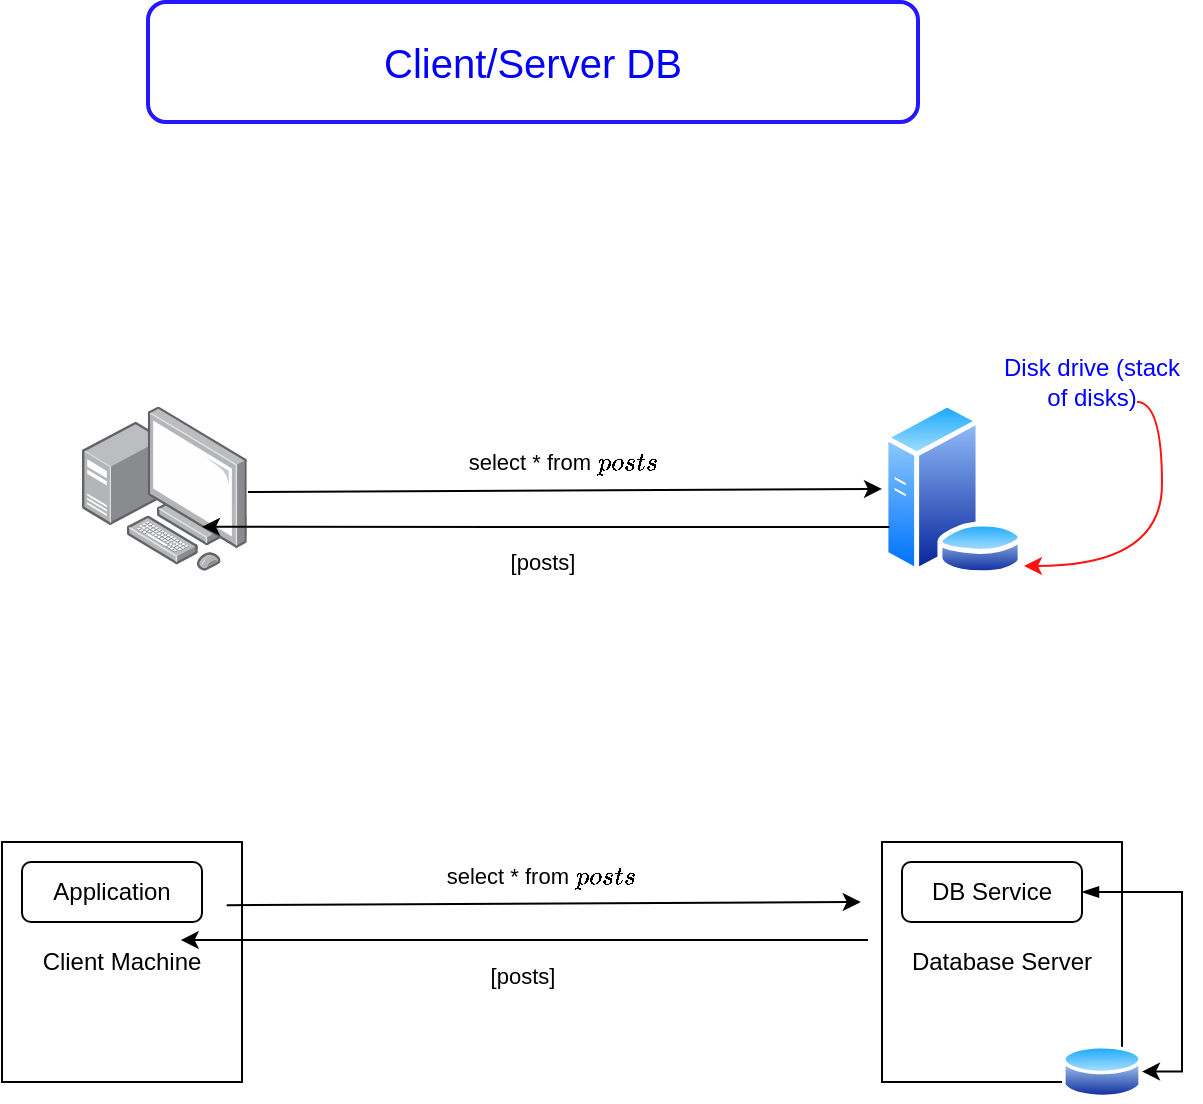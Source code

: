 <mxfile version="13.6.2" type="device" pages="4"><diagram id="535jIaAnYmbFfIY-fmwr" name="Client/Server DB"><mxGraphModel dx="1106" dy="900" grid="1" gridSize="10" guides="1" tooltips="1" connect="1" arrows="1" fold="1" page="1" pageScale="1" pageWidth="850" pageHeight="1100" math="0" shadow="0"><root><mxCell id="bosU0lAAXiq1cYPxXi9d-0"/><mxCell id="bosU0lAAXiq1cYPxXi9d-1" parent="bosU0lAAXiq1cYPxXi9d-0"/><mxCell id="bosU0lAAXiq1cYPxXi9d-2" value="" style="points=[];aspect=fixed;html=1;align=center;shadow=0;dashed=0;image;image=img/lib/allied_telesis/computer_and_terminals/Personal_Computer_with_Server.svg;" parent="bosU0lAAXiq1cYPxXi9d-1" vertex="1"><mxGeometry x="200" y="242.1" width="82.4" height="82.4" as="geometry"/></mxCell><mxCell id="bosU0lAAXiq1cYPxXi9d-3" value="" style="aspect=fixed;perimeter=ellipsePerimeter;html=1;align=center;shadow=0;dashed=0;spacingTop=3;image;image=img/lib/active_directory/database_server.svg;" parent="bosU0lAAXiq1cYPxXi9d-1" vertex="1"><mxGeometry x="600" y="240" width="71" height="86.59" as="geometry"/></mxCell><mxCell id="bosU0lAAXiq1cYPxXi9d-4" value="select * from `posts`" style="endArrow=classic;html=1;exitX=1.007;exitY=0.521;exitDx=0;exitDy=0;exitPerimeter=0;" parent="bosU0lAAXiq1cYPxXi9d-1" source="bosU0lAAXiq1cYPxXi9d-2" target="bosU0lAAXiq1cYPxXi9d-3" edge="1"><mxGeometry x="-0.009" y="14" width="50" height="50" relative="1" as="geometry"><mxPoint x="460" y="520" as="sourcePoint"/><mxPoint x="510" y="470" as="targetPoint"/><mxPoint as="offset"/></mxGeometry></mxCell><mxCell id="bosU0lAAXiq1cYPxXi9d-5" value="[posts]" style="endArrow=classic;html=1;exitX=0;exitY=0.75;exitDx=0;exitDy=0;entryX=0.728;entryY=0.732;entryDx=0;entryDy=0;entryPerimeter=0;" parent="bosU0lAAXiq1cYPxXi9d-1" source="bosU0lAAXiq1cYPxXi9d-3" target="bosU0lAAXiq1cYPxXi9d-2" edge="1"><mxGeometry x="0.011" y="18" width="50" height="50" relative="1" as="geometry"><mxPoint x="460" y="520" as="sourcePoint"/><mxPoint x="510" y="470" as="targetPoint"/><mxPoint as="offset"/></mxGeometry></mxCell><mxCell id="bosU0lAAXiq1cYPxXi9d-6" value="Client Machine" style="whiteSpace=wrap;html=1;aspect=fixed;" parent="bosU0lAAXiq1cYPxXi9d-1" vertex="1"><mxGeometry x="160" y="460" width="120" height="120" as="geometry"/></mxCell><mxCell id="bosU0lAAXiq1cYPxXi9d-7" value="select * from `posts`" style="endArrow=classic;html=1;exitX=1.007;exitY=0.521;exitDx=0;exitDy=0;exitPerimeter=0;" parent="bosU0lAAXiq1cYPxXi9d-1" edge="1"><mxGeometry x="-0.009" y="14" width="50" height="50" relative="1" as="geometry"><mxPoint x="272.357" y="491.63" as="sourcePoint"/><mxPoint x="589.38" y="489.996" as="targetPoint"/><mxPoint as="offset"/></mxGeometry></mxCell><mxCell id="bosU0lAAXiq1cYPxXi9d-8" value="[posts]" style="endArrow=classic;html=1;exitX=0;exitY=0.75;exitDx=0;exitDy=0;entryX=0.728;entryY=0.732;entryDx=0;entryDy=0;entryPerimeter=0;" parent="bosU0lAAXiq1cYPxXi9d-1" edge="1"><mxGeometry x="0.011" y="18" width="50" height="50" relative="1" as="geometry"><mxPoint x="593.026" y="509.007" as="sourcePoint"/><mxPoint x="249.367" y="509.017" as="targetPoint"/><mxPoint as="offset"/></mxGeometry></mxCell><mxCell id="bosU0lAAXiq1cYPxXi9d-9" value="Application" style="rounded=1;whiteSpace=wrap;html=1;" parent="bosU0lAAXiq1cYPxXi9d-1" vertex="1"><mxGeometry x="170" y="470" width="90" height="30" as="geometry"/></mxCell><mxCell id="bosU0lAAXiq1cYPxXi9d-10" value="Database Server" style="whiteSpace=wrap;html=1;aspect=fixed;" parent="bosU0lAAXiq1cYPxXi9d-1" vertex="1"><mxGeometry x="600" y="460" width="120" height="120" as="geometry"/></mxCell><mxCell id="bosU0lAAXiq1cYPxXi9d-11" value="" style="aspect=fixed;perimeter=ellipsePerimeter;html=1;align=center;shadow=0;dashed=0;spacingTop=3;image;image=img/lib/active_directory/database.svg;" parent="bosU0lAAXiq1cYPxXi9d-1" vertex="1"><mxGeometry x="690" y="560" width="40" height="29.6" as="geometry"/></mxCell><mxCell id="bosU0lAAXiq1cYPxXi9d-12" style="edgeStyle=orthogonalEdgeStyle;rounded=0;orthogonalLoop=1;jettySize=auto;html=1;entryX=1;entryY=0.5;entryDx=0;entryDy=0;exitX=1;exitY=0.5;exitDx=0;exitDy=0;startArrow=blockThin;startFill=1;" parent="bosU0lAAXiq1cYPxXi9d-1" source="bosU0lAAXiq1cYPxXi9d-13" target="bosU0lAAXiq1cYPxXi9d-11" edge="1"><mxGeometry relative="1" as="geometry"/></mxCell><mxCell id="bosU0lAAXiq1cYPxXi9d-13" value="DB Service" style="rounded=1;whiteSpace=wrap;html=1;" parent="bosU0lAAXiq1cYPxXi9d-1" vertex="1"><mxGeometry x="610" y="470" width="90" height="30" as="geometry"/></mxCell><mxCell id="bosU0lAAXiq1cYPxXi9d-14" style="edgeStyle=orthogonalEdgeStyle;curved=1;rounded=0;orthogonalLoop=1;jettySize=auto;html=1;exitX=0.75;exitY=1;exitDx=0;exitDy=0;startArrow=none;startFill=0;strokeColor=#FF1212;strokeWidth=1;fillColor=#FF0505;fontSize=12;fontColor=#0000FF;" parent="bosU0lAAXiq1cYPxXi9d-1" source="bosU0lAAXiq1cYPxXi9d-15" edge="1"><mxGeometry relative="1" as="geometry"><mxPoint x="671" y="322" as="targetPoint"/><Array as="points"><mxPoint x="740" y="240"/><mxPoint x="740" y="322"/></Array></mxGeometry></mxCell><mxCell id="bosU0lAAXiq1cYPxXi9d-15" value="Disk drive (stack of disks)" style="text;html=1;strokeColor=none;fillColor=none;align=center;verticalAlign=middle;whiteSpace=wrap;rounded=0;fontSize=12;fontColor=#0000FF;" parent="bosU0lAAXiq1cYPxXi9d-1" vertex="1"><mxGeometry x="660" y="220" width="90" height="20" as="geometry"/></mxCell><mxCell id="Mg0Tv42Y7-0YUnyx9uJ5-0" value="Client/Server DB" style="rounded=1;whiteSpace=wrap;html=1;strokeWidth=2;fillColor=none;fontSize=20;fontColor=#0000FF;strokeColor=#2617FF;" parent="bosU0lAAXiq1cYPxXi9d-1" vertex="1"><mxGeometry x="233" y="40" width="385" height="60" as="geometry"/></mxCell></root></mxGraphModel></diagram><diagram id="C5RBs43oDa-KdzZeNtuy" name="File-based DB"><mxGraphModel dx="1426" dy="842" grid="1" gridSize="10" guides="1" tooltips="1" connect="1" arrows="1" fold="1" page="1" pageScale="1" pageWidth="827" pageHeight="1169" math="0" shadow="0">&#xa;      <root>&#xa;        <mxCell id="WIyWlLk6GJQsqaUBKTNV-0"/>&#xa;        <mxCell id="WIyWlLk6GJQsqaUBKTNV-1" parent="WIyWlLk6GJQsqaUBKTNV-0"/>&#xa;        <mxCell id="sINU_W-0aVp5hmcY1Ufi-14" style="edgeStyle=orthogonalEdgeStyle;rounded=0;orthogonalLoop=1;jettySize=auto;html=1;startArrow=blockThin;startFill=1;" edge="1" parent="WIyWlLk6GJQsqaUBKTNV-1" source="sINU_W-0aVp5hmcY1Ufi-2" target="sINU_W-0aVp5hmcY1Ufi-2">&#xa;          <mxGeometry relative="1" as="geometry">&#xa;            <mxPoint x="340" y="420" as="targetPoint"/>&#xa;            <Array as="points">&#xa;              <mxPoint x="640" y="390"/>&#xa;            </Array>&#xa;          </mxGeometry>&#xa;        </mxCell>&#xa;        <mxCell id="sINU_W-0aVp5hmcY1Ufi-2" value="" style="points=[];aspect=fixed;html=1;align=center;shadow=0;dashed=0;image;image=img/lib/allied_telesis/computer_and_terminals/Personal_Computer_with_Server.svg;" vertex="1" parent="WIyWlLk6GJQsqaUBKTNV-1">&#xa;          <mxGeometry x="280" y="330" width="82.4" height="82.4" as="geometry"/>&#xa;        </mxCell>&#xa;        <mxCell id="sINU_W-0aVp5hmcY1Ufi-3" value="" style="aspect=fixed;perimeter=ellipsePerimeter;html=1;align=center;shadow=0;dashed=0;spacingTop=3;image;image=img/lib/active_directory/database.svg;" vertex="1" parent="WIyWlLk6GJQsqaUBKTNV-1">&#xa;          <mxGeometry x="250" y="370" width="40" height="29.6" as="geometry"/>&#xa;        </mxCell>&#xa;        <mxCell id="sINU_W-0aVp5hmcY1Ufi-15" value="Client Machine" style="whiteSpace=wrap;html=1;aspect=fixed;" vertex="1" parent="WIyWlLk6GJQsqaUBKTNV-1">&#xa;          <mxGeometry x="280" y="600" width="190" height="190" as="geometry"/>&#xa;        </mxCell>&#xa;        <mxCell id="sINU_W-0aVp5hmcY1Ufi-16" value="Application" style="rounded=1;whiteSpace=wrap;html=1;" vertex="1" parent="WIyWlLk6GJQsqaUBKTNV-1">&#xa;          <mxGeometry x="290" y="610" width="170" height="30" as="geometry"/>&#xa;        </mxCell>&#xa;        <mxCell id="sINU_W-0aVp5hmcY1Ufi-17" value="" style="aspect=fixed;perimeter=ellipsePerimeter;html=1;align=center;shadow=0;dashed=0;spacingTop=3;image;image=img/lib/active_directory/database.svg;" vertex="1" parent="WIyWlLk6GJQsqaUBKTNV-1">&#xa;          <mxGeometry x="460" y="740" width="54.05" height="40" as="geometry"/>&#xa;        </mxCell>&#xa;        <mxCell id="7XNnbv8hsG_1OXoC5hqW-5" value="select * from `posts" style="text;html=1;strokeColor=none;fillColor=none;align=center;verticalAlign=middle;whiteSpace=wrap;rounded=0;fontSize=12;fontColor=#0000FF;" vertex="1" parent="WIyWlLk6GJQsqaUBKTNV-1">&#xa;          <mxGeometry x="420" y="330" width="120" height="20" as="geometry"/>&#xa;        </mxCell>&#xa;        <mxCell id="7XNnbv8hsG_1OXoC5hqW-7" value="[posts]" style="text;html=1;strokeColor=none;fillColor=none;align=center;verticalAlign=middle;whiteSpace=wrap;rounded=0;fontSize=12;fontColor=#0000FF;" vertex="1" parent="WIyWlLk6GJQsqaUBKTNV-1">&#xa;          <mxGeometry x="440" y="392.4" width="120" height="20" as="geometry"/>&#xa;        </mxCell>&#xa;        <mxCell id="7XNnbv8hsG_1OXoC5hqW-8" style="edgeStyle=orthogonalEdgeStyle;rounded=0;orthogonalLoop=1;jettySize=auto;html=1;startArrow=blockThin;startFill=1;entryX=1;entryY=0.25;entryDx=0;entryDy=0;exitX=1;exitY=0.5;exitDx=0;exitDy=0;" edge="1" parent="WIyWlLk6GJQsqaUBKTNV-1" source="sINU_W-0aVp5hmcY1Ufi-16" target="sINU_W-0aVp5hmcY1Ufi-17">&#xa;          <mxGeometry relative="1" as="geometry">&#xa;            <mxPoint x="352.4" y="560" as="targetPoint"/>&#xa;            <mxPoint x="352.4" y="522.4" as="sourcePoint"/>&#xa;            <Array as="points">&#xa;              <mxPoint x="630" y="625"/>&#xa;              <mxPoint x="630" y="751"/>&#xa;            </Array>&#xa;          </mxGeometry>&#xa;        </mxCell>&#xa;        <mxCell id="7XNnbv8hsG_1OXoC5hqW-10" value="select * from `posts" style="text;html=1;strokeColor=none;fillColor=none;align=center;verticalAlign=middle;whiteSpace=wrap;rounded=0;fontSize=12;fontColor=#0000FF;" vertex="1" parent="WIyWlLk6GJQsqaUBKTNV-1">&#xa;          <mxGeometry x="500" y="600" width="120" height="20" as="geometry"/>&#xa;        </mxCell>&#xa;        <mxCell id="7XNnbv8hsG_1OXoC5hqW-12" value="[posts]" style="text;html=1;strokeColor=none;fillColor=none;align=center;verticalAlign=middle;whiteSpace=wrap;rounded=0;fontSize=12;fontColor=#0000FF;" vertex="1" parent="WIyWlLk6GJQsqaUBKTNV-1">&#xa;          <mxGeometry x="510" y="760" width="120" height="20" as="geometry"/>&#xa;        </mxCell>&#xa;        <mxCell id="RgpZk7JZQ5d2M3glFQTo-0" value="File-based DB" style="rounded=1;whiteSpace=wrap;html=1;strokeWidth=2;fillColor=none;fontSize=20;fontColor=#0000FF;strokeColor=#2617FF;" vertex="1" parent="WIyWlLk6GJQsqaUBKTNV-1">&#xa;          <mxGeometry x="233" y="40" width="385" height="60" as="geometry"/>&#xa;        </mxCell>&#xa;      </root>&#xa;    </mxGraphModel></diagram><diagram id="Rt2idcS5UanygktmBUxr" name="File-based DB with Raw SQL"><mxGraphModel dx="1426" dy="842" grid="1" gridSize="10" guides="1" tooltips="1" connect="1" arrows="1" fold="1" page="1" pageScale="1" pageWidth="850" pageHeight="1100" math="0" shadow="0">&#xa;      <root>&#xa;        <mxCell id="48dqMW29AaX_sZPMYH46-0"/>&#xa;        <mxCell id="48dqMW29AaX_sZPMYH46-1" parent="48dqMW29AaX_sZPMYH46-0"/>&#xa;        <mxCell id="48dqMW29AaX_sZPMYH46-2" value="" style="rounded=1;whiteSpace=wrap;html=1;" vertex="1" parent="48dqMW29AaX_sZPMYH46-1">&#xa;          <mxGeometry x="160" y="390" width="550" height="320" as="geometry"/>&#xa;        </mxCell>&#xa;        <mxCell id="48dqMW29AaX_sZPMYH46-3" value="" style="shape=cube;whiteSpace=wrap;html=1;boundedLbl=1;backgroundOutline=1;darkOpacity=0.05;darkOpacity2=0.1;" vertex="1" parent="48dqMW29AaX_sZPMYH46-1">&#xa;          <mxGeometry x="170" y="410" width="410" height="280" as="geometry"/>&#xa;        </mxCell>&#xa;        <mxCell id="M9dh-8qWz-MCQfVXo83x-0" value="" style="aspect=fixed;perimeter=ellipsePerimeter;html=1;align=center;shadow=0;dashed=0;spacingTop=3;image;image=img/lib/active_directory/database.svg;" vertex="1" parent="48dqMW29AaX_sZPMYH46-1">&#xa;          <mxGeometry x="620" y="570" width="121.61" height="90" as="geometry"/>&#xa;        </mxCell>&#xa;        <mxCell id="M9dh-8qWz-MCQfVXo83x-4" value="SQL&lt;br style=&quot;font-size: 12px;&quot;&gt;Command&lt;br style=&quot;font-size: 12px;&quot;&gt;&lt;font color=&quot;#0000ff&quot; style=&quot;font-size: 12px;&quot;&gt;(select * from `posts`)&lt;/font&gt;" style="edgeStyle=orthogonalEdgeStyle;rounded=0;orthogonalLoop=1;jettySize=auto;html=1;exitX=1;exitY=0.5;exitDx=0;exitDy=0;entryX=0;entryY=0.5;entryDx=0;entryDy=0;startArrow=blockThin;startFill=1;fontSize=12;" edge="1" parent="48dqMW29AaX_sZPMYH46-1" source="M9dh-8qWz-MCQfVXo83x-1" target="M9dh-8qWz-MCQfVXo83x-2">&#xa;          <mxGeometry relative="1" as="geometry"/>&#xa;        </mxCell>&#xa;        <mxCell id="M9dh-8qWz-MCQfVXo83x-1" value="Application" style="shape=process;whiteSpace=wrap;html=1;backgroundOutline=1;" vertex="1" parent="48dqMW29AaX_sZPMYH46-1">&#xa;          <mxGeometry x="192" y="450" width="120" height="60" as="geometry"/>&#xa;        </mxCell>&#xa;        <mxCell id="M9dh-8qWz-MCQfVXo83x-3" style="edgeStyle=orthogonalEdgeStyle;rounded=0;orthogonalLoop=1;jettySize=auto;html=1;startArrow=blockThin;startFill=1;" edge="1" parent="48dqMW29AaX_sZPMYH46-1" source="M9dh-8qWz-MCQfVXo83x-2" target="M9dh-8qWz-MCQfVXo83x-0">&#xa;          <mxGeometry relative="1" as="geometry"/>&#xa;        </mxCell>&#xa;        <mxCell id="M9dh-8qWz-MCQfVXo83x-2" value="DB Driver" style="shape=process;whiteSpace=wrap;html=1;backgroundOutline=1;" vertex="1" parent="48dqMW29AaX_sZPMYH46-1">&#xa;          <mxGeometry x="458" y="450" width="120" height="60" as="geometry"/>&#xa;        </mxCell>&#xa;        <mxCell id="H-8tZZU-TxMJIMdXUNRk-0" value="File-Based DB With Raw SQL" style="rounded=1;whiteSpace=wrap;html=1;strokeWidth=2;fillColor=none;fontSize=20;fontColor=#0000FF;strokeColor=#2617FF;" vertex="1" parent="48dqMW29AaX_sZPMYH46-1">&#xa;          <mxGeometry x="233" y="40" width="385" height="60" as="geometry"/>&#xa;        </mxCell>&#xa;      </root>&#xa;    </mxGraphModel></diagram><diagram id="jBQavaD3uOYNNbAxD5As" name="File-based DB with SQL Query Builder"><mxGraphModel dx="1426" dy="842" grid="1" gridSize="10" guides="1" tooltips="1" connect="1" arrows="1" fold="1" page="1" pageScale="1" pageWidth="850" pageHeight="1100" math="0" shadow="0">&#xa;      <root>&#xa;        <mxCell id="hrmVagEC84Tlhv_8ULsw-0"/>&#xa;        <mxCell id="hrmVagEC84Tlhv_8ULsw-1" parent="hrmVagEC84Tlhv_8ULsw-0"/>&#xa;        <mxCell id="HOP1BrM0tDb1RVY99nl5-0" value="" style="rounded=1;whiteSpace=wrap;html=1;" vertex="1" parent="hrmVagEC84Tlhv_8ULsw-1">&#xa;          <mxGeometry x="130" y="350" width="550" height="320" as="geometry"/>&#xa;        </mxCell>&#xa;        <mxCell id="HOP1BrM0tDb1RVY99nl5-1" value="" style="shape=cube;whiteSpace=wrap;html=1;boundedLbl=1;backgroundOutline=1;darkOpacity=0.05;darkOpacity2=0.1;" vertex="1" parent="hrmVagEC84Tlhv_8ULsw-1">&#xa;          <mxGeometry x="140" y="370" width="410" height="280" as="geometry"/>&#xa;        </mxCell>&#xa;        <mxCell id="HOP1BrM0tDb1RVY99nl5-2" value="" style="aspect=fixed;perimeter=ellipsePerimeter;html=1;align=center;shadow=0;dashed=0;spacingTop=3;image;image=img/lib/active_directory/database.svg;" vertex="1" parent="hrmVagEC84Tlhv_8ULsw-1">&#xa;          <mxGeometry x="590" y="530" width="121.61" height="90" as="geometry"/>&#xa;        </mxCell>&#xa;        <mxCell id="HOP1BrM0tDb1RVY99nl5-3" value="Module&lt;br style=&quot;font-size: 12px&quot;&gt;API&lt;br&gt;&lt;font color=&quot;#0000ff&quot;&gt;(knex('posts'))&lt;/font&gt;" style="edgeStyle=orthogonalEdgeStyle;rounded=0;orthogonalLoop=1;jettySize=auto;html=1;exitX=1;exitY=0.5;exitDx=0;exitDy=0;startArrow=blockThin;startFill=1;fontSize=12;" edge="1" parent="hrmVagEC84Tlhv_8ULsw-1" source="HOP1BrM0tDb1RVY99nl5-4" target="HOP1BrM0tDb1RVY99nl5-8">&#xa;          <mxGeometry relative="1" as="geometry"/>&#xa;        </mxCell>&#xa;        <mxCell id="HOP1BrM0tDb1RVY99nl5-4" value="Application" style="shape=process;whiteSpace=wrap;html=1;backgroundOutline=1;" vertex="1" parent="hrmVagEC84Tlhv_8ULsw-1">&#xa;          <mxGeometry x="165" y="410" width="120" height="60" as="geometry"/>&#xa;        </mxCell>&#xa;        <mxCell id="HOP1BrM0tDb1RVY99nl5-5" style="edgeStyle=orthogonalEdgeStyle;rounded=0;orthogonalLoop=1;jettySize=auto;html=1;startArrow=blockThin;startFill=1;" edge="1" parent="hrmVagEC84Tlhv_8ULsw-1" source="HOP1BrM0tDb1RVY99nl5-6" target="HOP1BrM0tDb1RVY99nl5-2">&#xa;          <mxGeometry relative="1" as="geometry"/>&#xa;        </mxCell>&#xa;        <mxCell id="HOP1BrM0tDb1RVY99nl5-6" value="DB Driver" style="shape=process;whiteSpace=wrap;html=1;backgroundOutline=1;" vertex="1" parent="hrmVagEC84Tlhv_8ULsw-1">&#xa;          <mxGeometry x="420" y="545" width="120" height="60" as="geometry"/>&#xa;        </mxCell>&#xa;        <mxCell id="HOP1BrM0tDb1RVY99nl5-7" value="SQL&lt;br style=&quot;font-size: 12px;&quot;&gt;Command&lt;br style=&quot;font-size: 12px;&quot;&gt;&lt;font color=&quot;#0000ff&quot; style=&quot;font-size: 12px;&quot;&gt;(select * from `posts`)&lt;/font&gt;" style="edgeStyle=orthogonalEdgeStyle;rounded=0;orthogonalLoop=1;jettySize=auto;html=1;exitX=0.5;exitY=1;exitDx=0;exitDy=0;startArrow=blockThin;startFill=1;fontSize=12;" edge="1" parent="hrmVagEC84Tlhv_8ULsw-1" source="HOP1BrM0tDb1RVY99nl5-8" target="HOP1BrM0tDb1RVY99nl5-6">&#xa;          <mxGeometry relative="1" as="geometry"/>&#xa;        </mxCell>&#xa;        <mxCell id="HOP1BrM0tDb1RVY99nl5-8" value="SQL Query Builder &lt;br&gt;(like Knex)" style="shape=process;whiteSpace=wrap;html=1;backgroundOutline=1;" vertex="1" parent="hrmVagEC84Tlhv_8ULsw-1">&#xa;          <mxGeometry x="420" y="410" width="120" height="60" as="geometry"/>&#xa;        </mxCell>&#xa;        <mxCell id="EoEq0Ha16m55ZjsziiEe-0" value="File-Based DB With SQL Query Builder" style="rounded=1;whiteSpace=wrap;html=1;strokeWidth=2;fillColor=none;fontSize=20;fontColor=#0000FF;strokeColor=#2617FF;" vertex="1" parent="hrmVagEC84Tlhv_8ULsw-1">&#xa;          <mxGeometry x="233" y="40" width="385" height="60" as="geometry"/>&#xa;        </mxCell>&#xa;      </root>&#xa;    </mxGraphModel></diagram></mxfile>